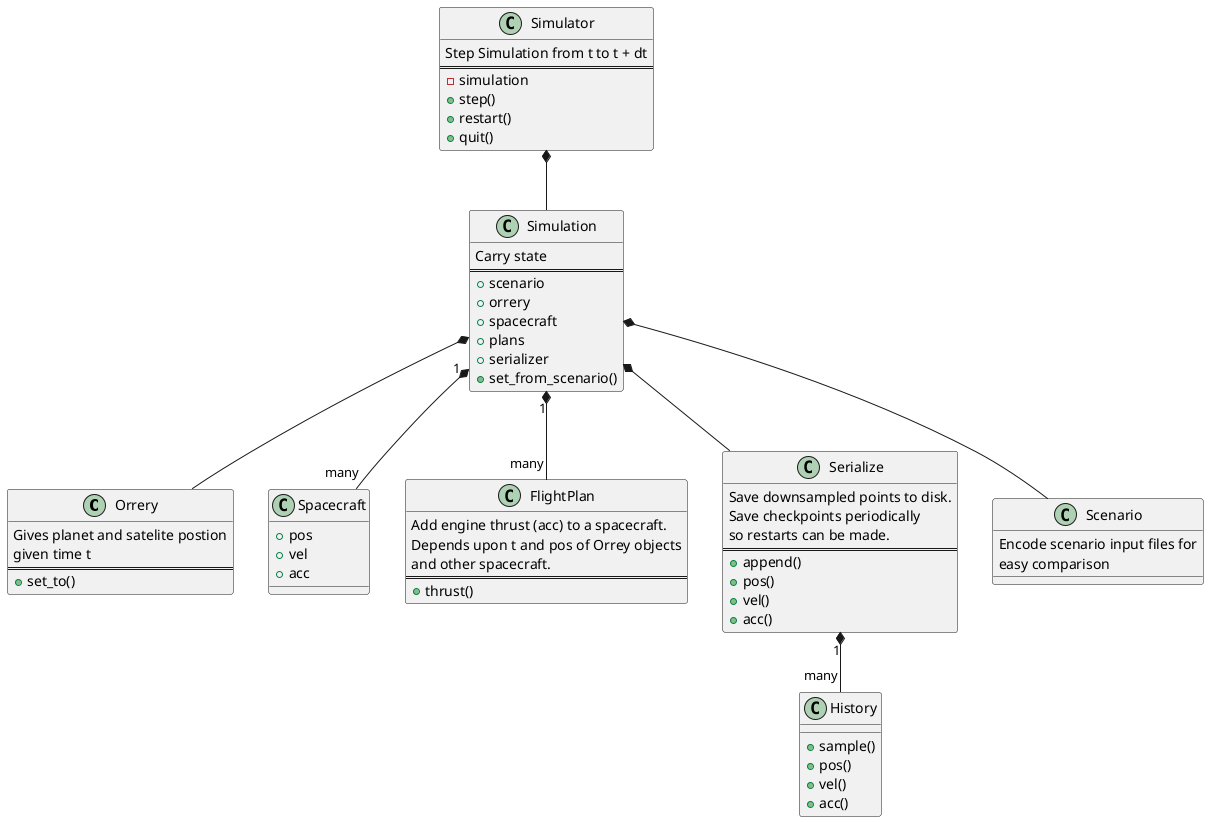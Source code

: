 @startuml classes

Class Orrery {
Gives planet and satelite postion 
given time t
==
+set_to()
}

Class Spacecraft {
+pos
+vel
+acc
}

class FlightPlan {
Add engine thrust (acc) to a spacecraft. 
Depends upon t and pos of Orrey objects 
and other spacecraft.
==
+thrust()    
}

class Serialize {
Save downsampled points to disk. 
Save checkpoints periodically 
so restarts can be made.
==
+append()
+pos()
+vel()
+acc()
}

Serialize "1" *-- "many" History

class History {
+sample()
+pos()
+vel()
+acc()
}

class Scenario {
Encode scenario input files for 
easy comparison
}

class Simulation {
Carry state
==
+scenario
+orrery
+spacecraft
+plans
+serializer
+set_from_scenario()
}

Simulation *-- Scenario
Simulation *-- Orrery
Simulation "1" *-- "many" Spacecraft
Simulation "1" *-- "many" FlightPlan
Simulation *-- Serialize

class Simulator {
Step Simulation from t to t + dt
==
-simulation
+step()
+restart()
+quit()
}

Simulator *-- Simulation



@enduml